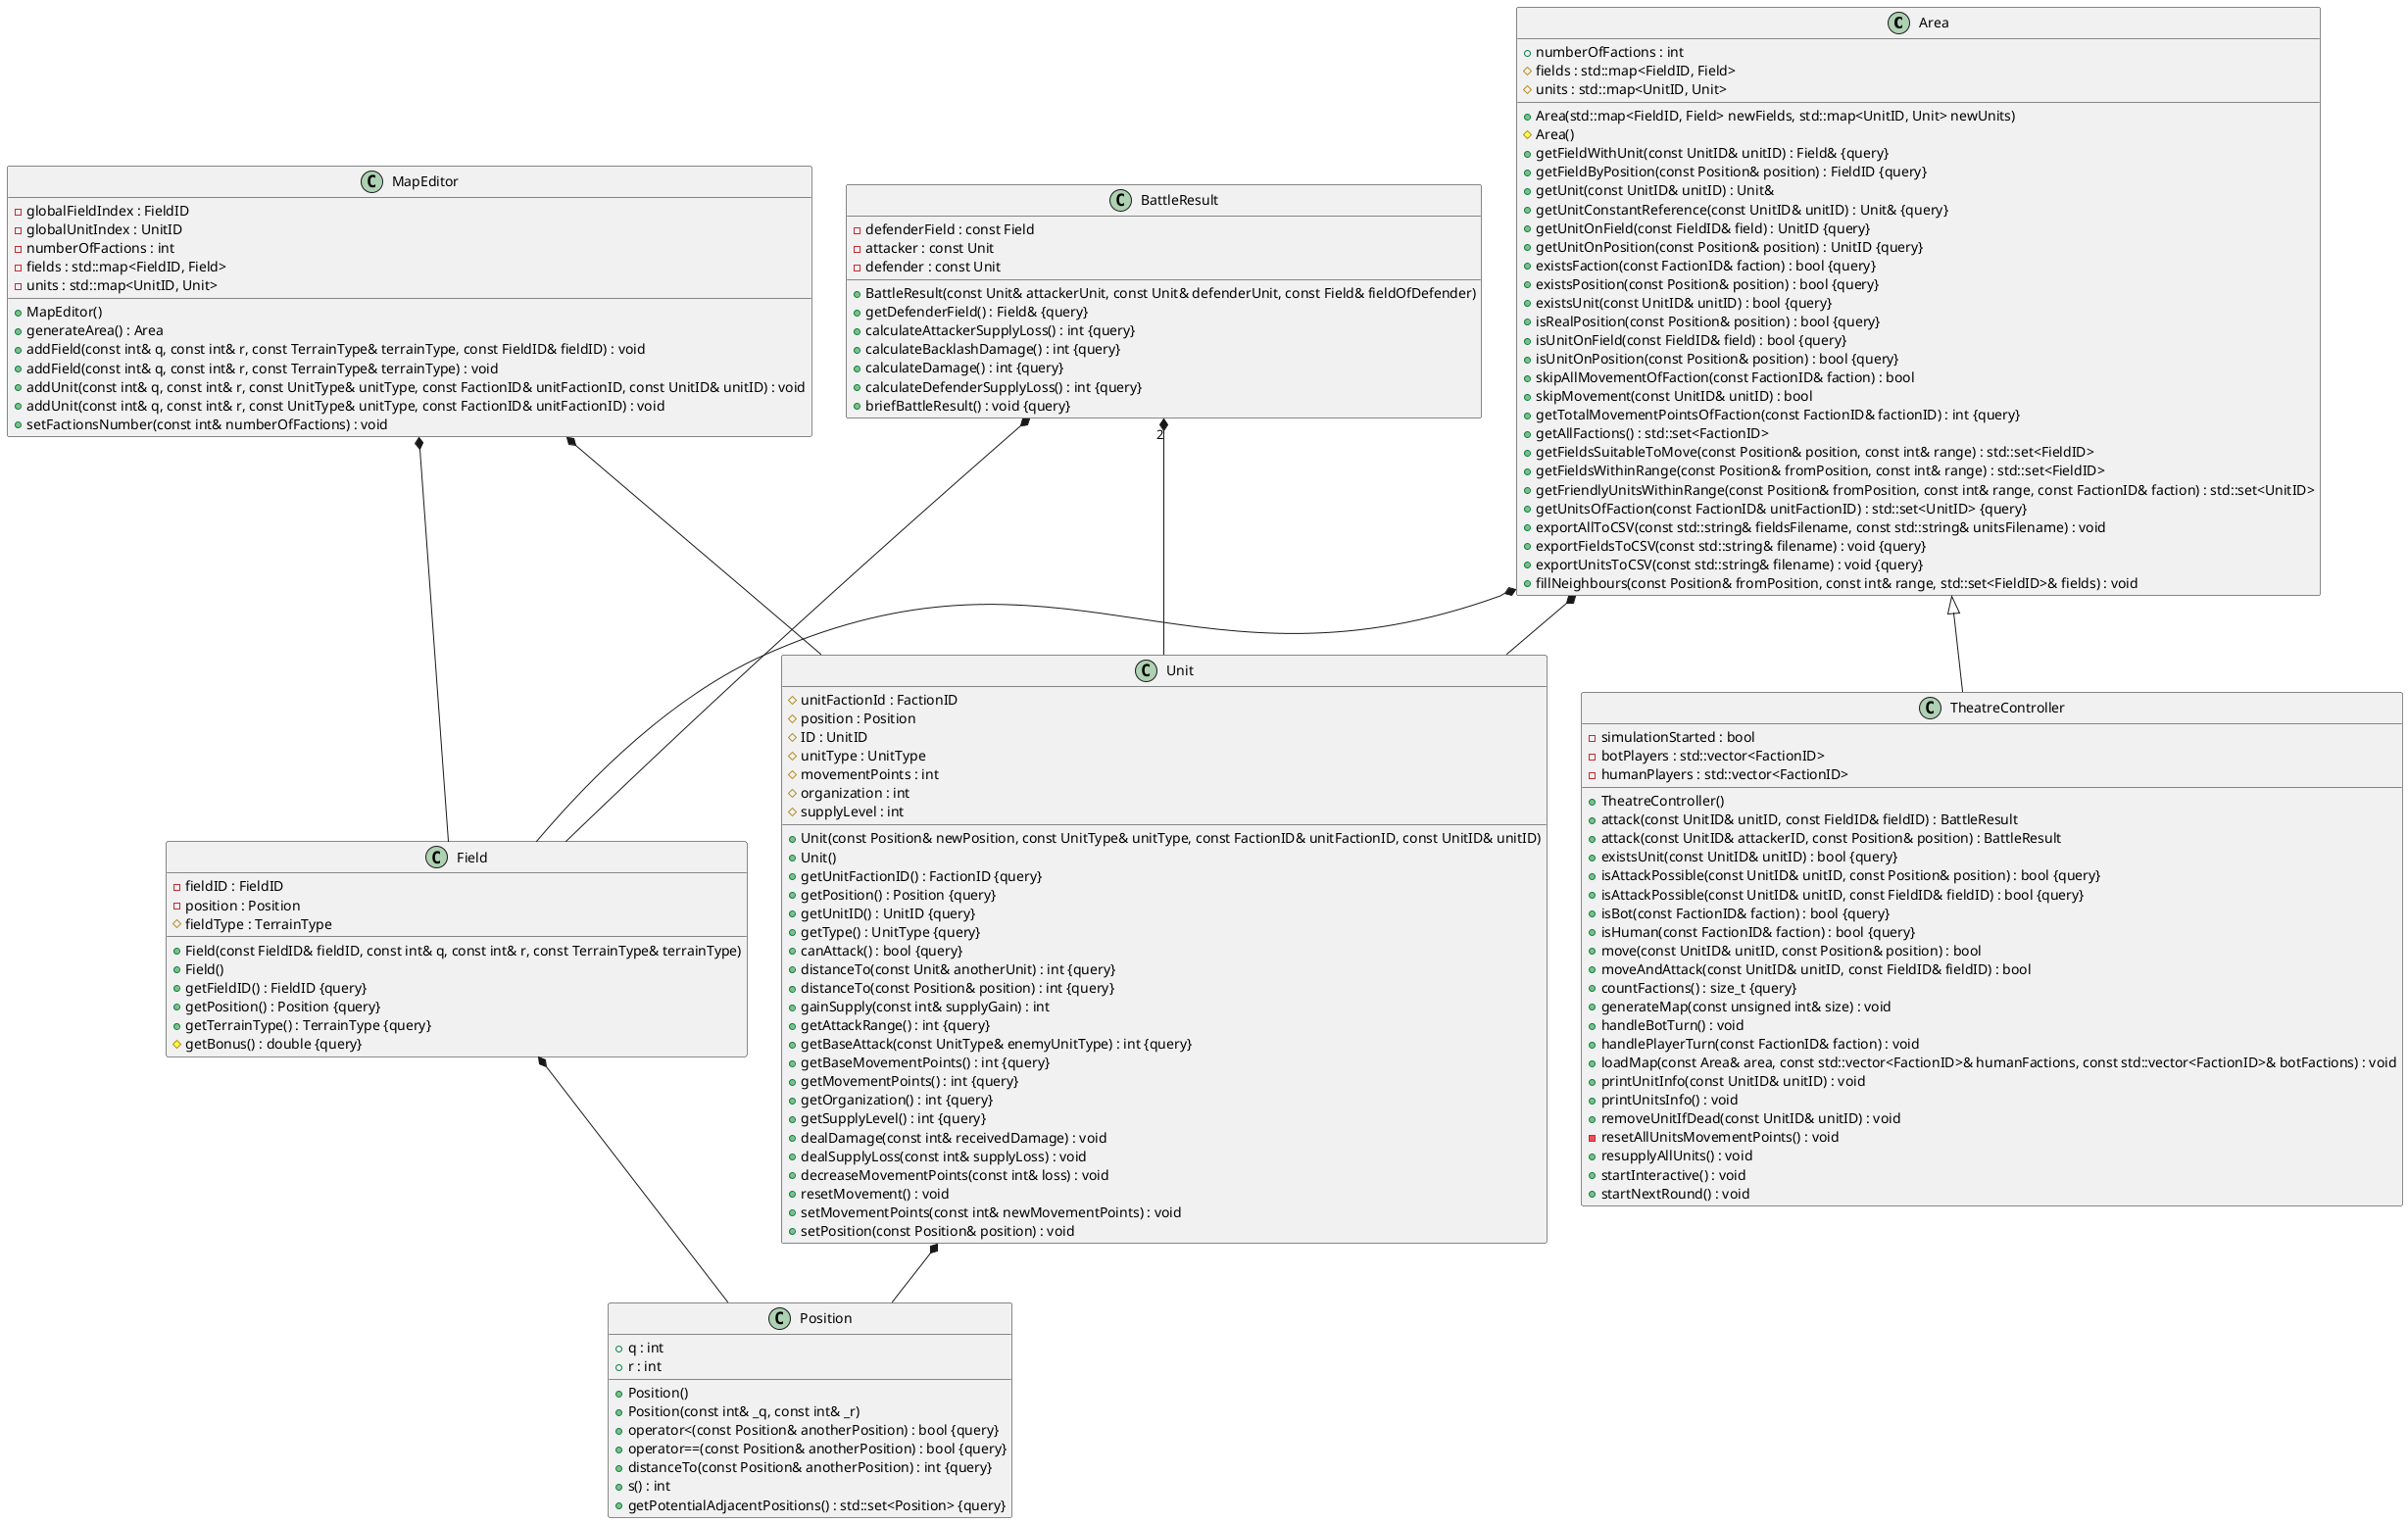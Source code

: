 @startuml





/' Objects '/

class Area {
	+Area(std::map<FieldID, Field> newFields, std::map<UnitID, Unit> newUnits)
	#Area()
	+getFieldWithUnit(const UnitID& unitID) : Field& {query}
	+getFieldByPosition(const Position& position) : FieldID {query}
	+getUnit(const UnitID& unitID) : Unit&
	+getUnitConstantReference(const UnitID& unitID) : Unit& {query}
	+getUnitOnField(const FieldID& field) : UnitID {query}
	+getUnitOnPosition(const Position& position) : UnitID {query}
	+existsFaction(const FactionID& faction) : bool {query}
	+existsPosition(const Position& position) : bool {query}
	+existsUnit(const UnitID& unitID) : bool {query}
	+isRealPosition(const Position& position) : bool {query}
	+isUnitOnField(const FieldID& field) : bool {query}
	+isUnitOnPosition(const Position& position) : bool {query}
	+skipAllMovementOfFaction(const FactionID& faction) : bool
	+skipMovement(const UnitID& unitID) : bool
	+getTotalMovementPointsOfFaction(const FactionID& factionID) : int {query}
	+numberOfFactions : int
	#fields : std::map<FieldID, Field>
	#units : std::map<UnitID, Unit>
	+getAllFactions() : std::set<FactionID>
	+getFieldsSuitableToMove(const Position& position, const int& range) : std::set<FieldID>
	+getFieldsWithinRange(const Position& fromPosition, const int& range) : std::set<FieldID>
	+getFriendlyUnitsWithinRange(const Position& fromPosition, const int& range, const FactionID& faction) : std::set<UnitID>
	+getUnitsOfFaction(const FactionID& unitFactionID) : std::set<UnitID> {query}
	+exportAllToCSV(const std::string& fieldsFilename, const std::string& unitsFilename) : void
	+exportFieldsToCSV(const std::string& filename) : void {query}
	+exportUnitsToCSV(const std::string& filename) : void {query}
	+fillNeighbours(const Position& fromPosition, const int& range, std::set<FieldID>& fields) : void
}


class BattleResult {
	+BattleResult(const Unit& attackerUnit, const Unit& defenderUnit, const Field& fieldOfDefender)
	+getDefenderField() : Field& {query}
	-defenderField : const Field
	-attacker : const Unit
	-defender : const Unit
	+calculateAttackerSupplyLoss() : int {query}
	+calculateBacklashDamage() : int {query}
	+calculateDamage() : int {query}
	+calculateDefenderSupplyLoss() : int {query}
	+briefBattleResult() : void {query}
}


class Field {
	+Field(const FieldID& fieldID, const int& q, const int& r, const TerrainType& terrainType)
	+Field()
	-fieldID : FieldID
	+getFieldID() : FieldID {query}
	+getPosition() : Position {query}
	-position : Position
	#fieldType : TerrainType
	+getTerrainType() : TerrainType {query}
	#getBonus() : double {query}
}


class MapEditor {
	+MapEditor()
	+generateArea() : Area
	-globalFieldIndex : FieldID
	-globalUnitIndex : UnitID
	-numberOfFactions : int
	-fields : std::map<FieldID, Field>
	-units : std::map<UnitID, Unit>
	+addField(const int& q, const int& r, const TerrainType& terrainType, const FieldID& fieldID) : void
	+addField(const int& q, const int& r, const TerrainType& terrainType) : void
	+addUnit(const int& q, const int& r, const UnitType& unitType, const FactionID& unitFactionID, const UnitID& unitID) : void
	+addUnit(const int& q, const int& r, const UnitType& unitType, const FactionID& unitFactionID) : void
	+setFactionsNumber(const int& numberOfFactions) : void
}


class Position {
	+Position()
	+Position(const int& _q, const int& _r)
	+operator<(const Position& anotherPosition) : bool {query}
	+operator==(const Position& anotherPosition) : bool {query}
	+distanceTo(const Position& anotherPosition) : int {query}
	+q : int
	+r : int
	+s() : int
	+getPotentialAdjacentPositions() : std::set<Position> {query}
}


class TheatreController {
	+TheatreController()
	+attack(const UnitID& unitID, const FieldID& fieldID) : BattleResult
	+attack(const UnitID& attackerID, const Position& position) : BattleResult
	+existsUnit(const UnitID& unitID) : bool {query}
	+isAttackPossible(const UnitID& unitID, const Position& position) : bool {query}
	+isAttackPossible(const UnitID& unitID, const FieldID& fieldID) : bool {query}
	+isBot(const FactionID& faction) : bool {query}
	+isHuman(const FactionID& faction) : bool {query}
	+move(const UnitID& unitID, const Position& position) : bool
	+moveAndAttack(const UnitID& unitID, const FieldID& fieldID) : bool
	-simulationStarted : bool
	+countFactions() : size_t {query}
	-botPlayers : std::vector<FactionID>
	-humanPlayers : std::vector<FactionID>
	+generateMap(const unsigned int& size) : void
	+handleBotTurn() : void
	+handlePlayerTurn(const FactionID& faction) : void
	+loadMap(const Area& area, const std::vector<FactionID>& humanFactions, const std::vector<FactionID>& botFactions) : void
	+printUnitInfo(const UnitID& unitID) : void
	+printUnitsInfo() : void
	+removeUnitIfDead(const UnitID& unitID) : void
	-resetAllUnitsMovementPoints() : void
	+resupplyAllUnits() : void
	+startInteractive() : void
	+startNextRound() : void
}


class Unit {
	+Unit(const Position& newPosition, const UnitType& unitType, const FactionID& unitFactionID, const UnitID& unitID)
	+Unit()
	+getUnitFactionID() : FactionID {query}
	#unitFactionId : FactionID
	+getPosition() : Position {query}
	#position : Position
	#ID : UnitID
	+getUnitID() : UnitID {query}
	+getType() : UnitType {query}
	#unitType : UnitType
	+canAttack() : bool {query}
	+distanceTo(const Unit& anotherUnit) : int {query}
	+distanceTo(const Position& position) : int {query}
	+gainSupply(const int& supplyGain) : int
	+getAttackRange() : int {query}
	+getBaseAttack(const UnitType& enemyUnitType) : int {query}
	+getBaseMovementPoints() : int {query}
	+getMovementPoints() : int {query}
	+getOrganization() : int {query}
	+getSupplyLevel() : int {query}
	#movementPoints : int
	#organization : int
	#supplyLevel : int
	+dealDamage(const int& receivedDamage) : void
	+dealSupplyLoss(const int& supplyLoss) : void
	+decreaseMovementPoints(const int& loss) : void
	+resetMovement() : void
	+setMovementPoints(const int& newMovementPoints) : void
	+setPosition(const Position& position) : void
}





/' Inheritance relationships '/

.Area <|-- .TheatreController





/' Aggregation relationships '/

.Area *-- .Field


.Area *-- .Unit


.BattleResult *-- .Field


.BattleResult "2" *-- .Unit


.Field *-- .Position


.MapEditor *-- .Field


.MapEditor *-- .Unit


.Unit *-- .Position






/' Nested objects '/



@enduml
